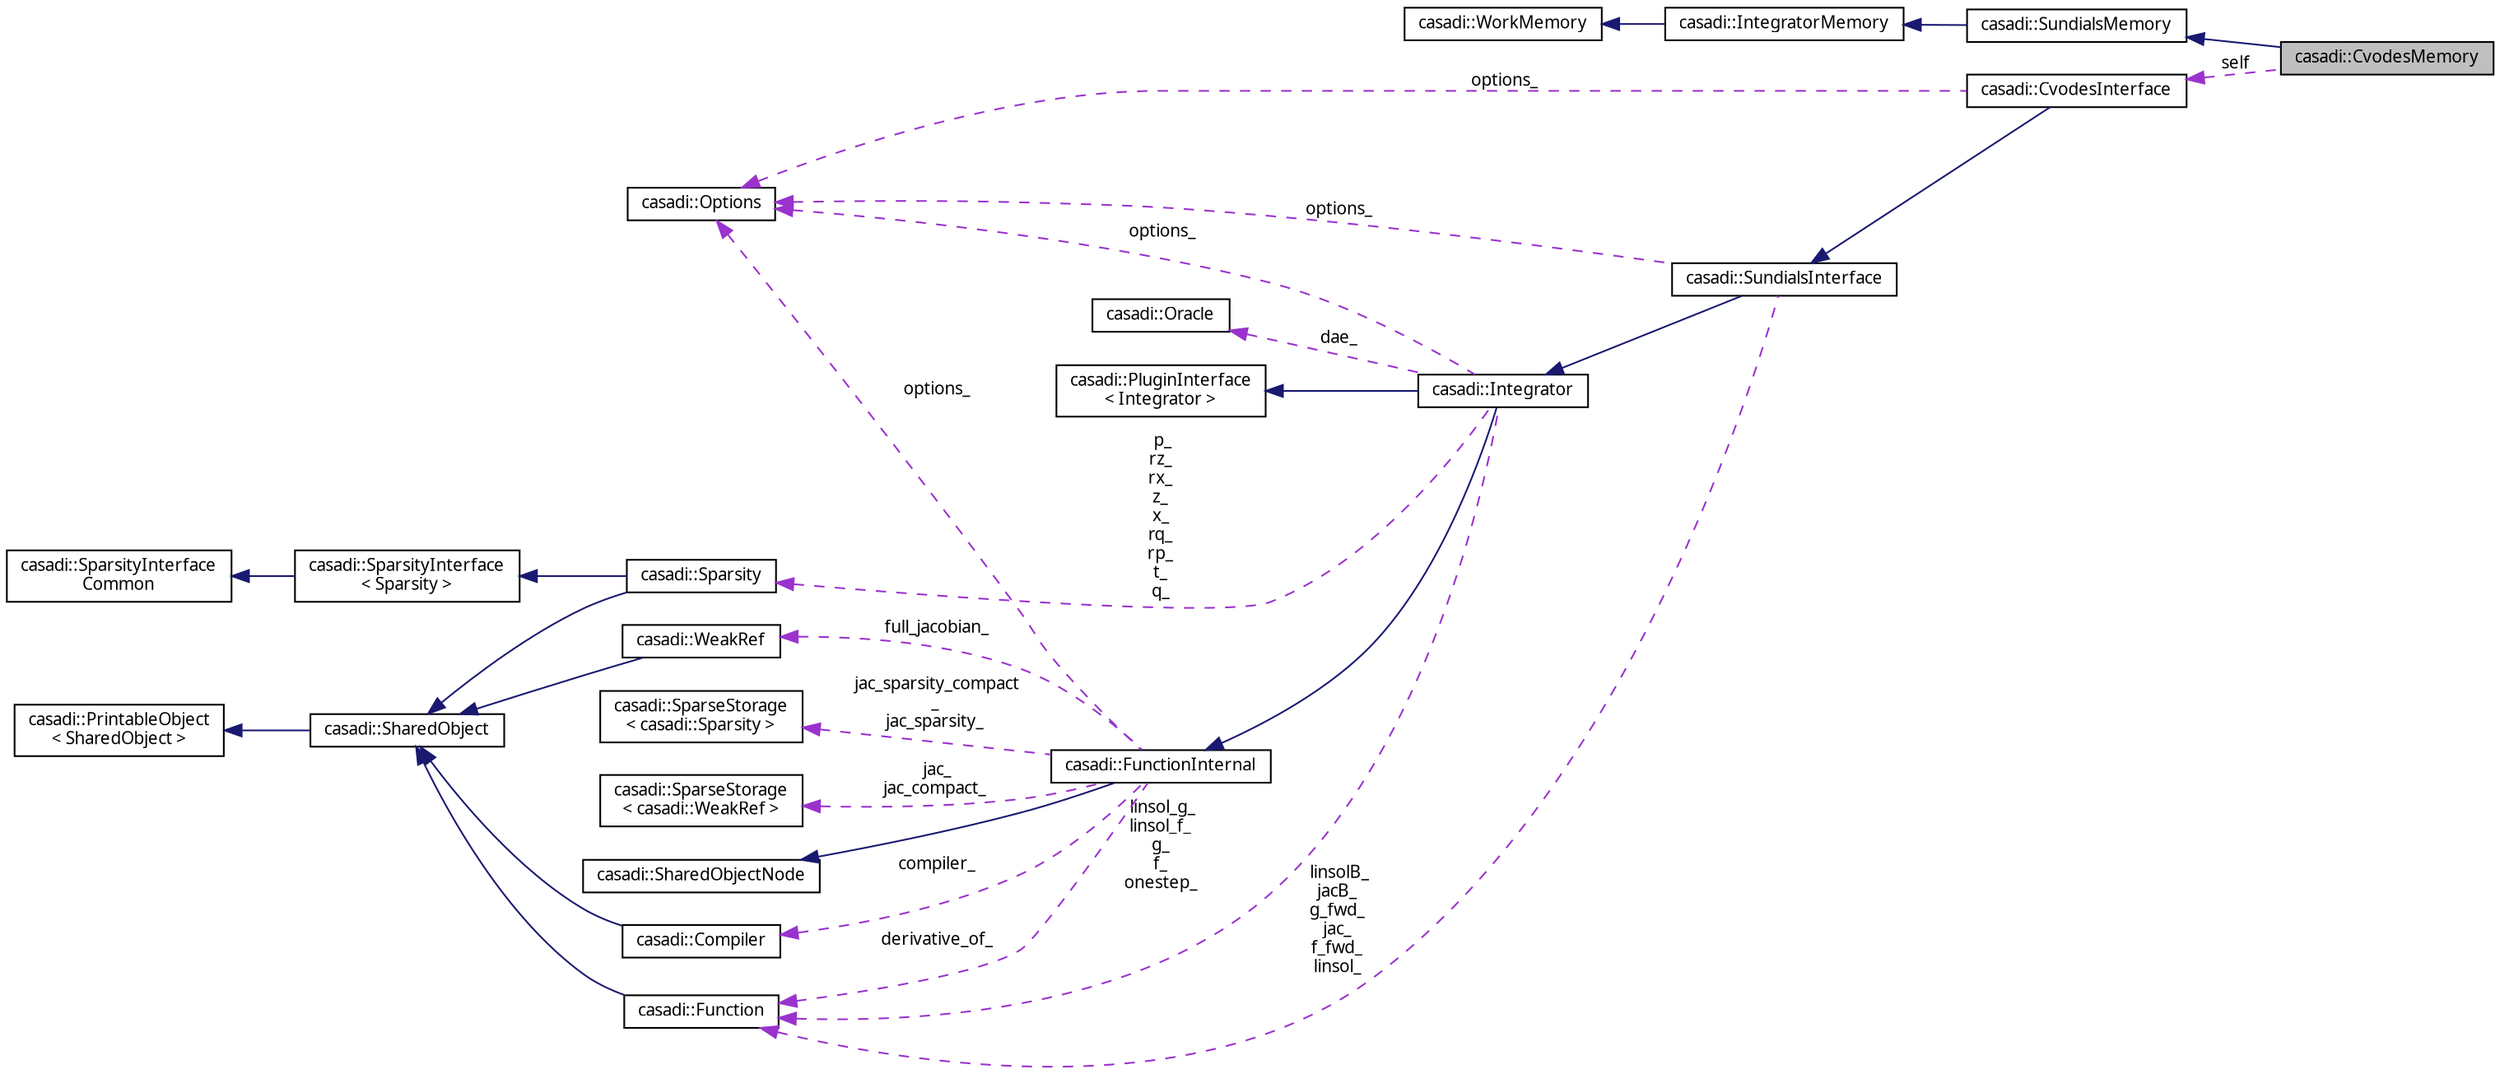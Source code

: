 digraph "casadi::CvodesMemory"
{
  edge [fontname="FreeSans.ttf",fontsize="10",labelfontname="FreeSans.ttf",labelfontsize="10"];
  node [fontname="FreeSans.ttf",fontsize="10",shape=record];
  rankdir="LR";
  Node1 [label="casadi::CvodesMemory",height=0.2,width=0.4,color="black", fillcolor="grey75", style="filled", fontcolor="black"];
  Node2 -> Node1 [dir="back",color="midnightblue",fontsize="10",style="solid",fontname="FreeSans.ttf"];
  Node2 [label="casadi::SundialsMemory",height=0.2,width=0.4,color="black", fillcolor="white", style="filled",URL="$d7/dc4/structcasadi_1_1SundialsMemory.html"];
  Node3 -> Node2 [dir="back",color="midnightblue",fontsize="10",style="solid",fontname="FreeSans.ttf"];
  Node3 [label="casadi::IntegratorMemory",height=0.2,width=0.4,color="black", fillcolor="white", style="filled",URL="$d8/d75/structcasadi_1_1IntegratorMemory.html",tooltip="Integrator memory. "];
  Node4 -> Node3 [dir="back",color="midnightblue",fontsize="10",style="solid",fontname="FreeSans.ttf"];
  Node4 [label="casadi::WorkMemory",height=0.2,width=0.4,color="black", fillcolor="white", style="filled",URL="$da/dbe/structcasadi_1_1WorkMemory.html",tooltip="Function memory with temporary work vectors. "];
  Node5 -> Node1 [dir="back",color="darkorchid3",fontsize="10",style="dashed",label=" self" ,fontname="FreeSans.ttf"];
  Node5 [label="casadi::CvodesInterface",height=0.2,width=0.4,color="black", fillcolor="white", style="filled",URL="$d2/d5f/classcasadi_1_1CvodesInterface.html",tooltip="&#39;cvodes&#39; plugin for Integrator "];
  Node6 -> Node5 [dir="back",color="midnightblue",fontsize="10",style="solid",fontname="FreeSans.ttf"];
  Node6 [label="casadi::SundialsInterface",height=0.2,width=0.4,color="black", fillcolor="white", style="filled",URL="$d6/d90/classcasadi_1_1SundialsInterface.html"];
  Node7 -> Node6 [dir="back",color="midnightblue",fontsize="10",style="solid",fontname="FreeSans.ttf"];
  Node7 [label="casadi::Integrator",height=0.2,width=0.4,color="black", fillcolor="white", style="filled",URL="$db/d3d/classcasadi_1_1Integrator.html",tooltip="Internal storage for integrator related data. "];
  Node8 -> Node7 [dir="back",color="midnightblue",fontsize="10",style="solid",fontname="FreeSans.ttf"];
  Node8 [label="casadi::FunctionInternal",height=0.2,width=0.4,color="black", fillcolor="white", style="filled",URL="$d2/dab/classcasadi_1_1FunctionInternal.html",tooltip="Internal class for Function. "];
  Node9 -> Node8 [dir="back",color="midnightblue",fontsize="10",style="solid",fontname="FreeSans.ttf"];
  Node9 [label="casadi::SharedObjectNode",height=0.2,width=0.4,color="black", fillcolor="white", style="filled",URL="$d9/dd3/classcasadi_1_1SharedObjectNode.html"];
  Node10 -> Node8 [dir="back",color="darkorchid3",fontsize="10",style="dashed",label=" full_jacobian_" ,fontname="FreeSans.ttf"];
  Node10 [label="casadi::WeakRef",height=0.2,width=0.4,color="black", fillcolor="white", style="filled",URL="$d8/de8/classcasadi_1_1WeakRef.html",tooltip="Weak reference type A weak reference to a SharedObject. "];
  Node11 -> Node10 [dir="back",color="midnightblue",fontsize="10",style="solid",fontname="FreeSans.ttf"];
  Node11 [label="casadi::SharedObject",height=0.2,width=0.4,color="black", fillcolor="white", style="filled",URL="$d5/d4a/classcasadi_1_1SharedObject.html",tooltip="SharedObject implements a reference counting framework similar for efficient and easily-maintained me..."];
  Node12 -> Node11 [dir="back",color="midnightblue",fontsize="10",style="solid",fontname="FreeSans.ttf"];
  Node12 [label="casadi::PrintableObject\l\< SharedObject \>",height=0.2,width=0.4,color="black", fillcolor="white", style="filled",URL="$d5/d18/classcasadi_1_1PrintableObject.html"];
  Node13 -> Node8 [dir="back",color="darkorchid3",fontsize="10",style="dashed",label=" derivative_of_" ,fontname="FreeSans.ttf"];
  Node13 [label="casadi::Function",height=0.2,width=0.4,color="black", fillcolor="white", style="filled",URL="$da/da4/classcasadi_1_1Function.html",tooltip="General function. "];
  Node11 -> Node13 [dir="back",color="midnightblue",fontsize="10",style="solid",fontname="FreeSans.ttf"];
  Node14 -> Node8 [dir="back",color="darkorchid3",fontsize="10",style="dashed",label=" jac_\njac_compact_" ,fontname="FreeSans.ttf"];
  Node14 [label="casadi::SparseStorage\l\< casadi::WeakRef \>",height=0.2,width=0.4,color="black", fillcolor="white", style="filled",URL="$dd/d13/classcasadi_1_1SparseStorage.html"];
  Node15 -> Node8 [dir="back",color="darkorchid3",fontsize="10",style="dashed",label=" options_" ,fontname="FreeSans.ttf"];
  Node15 [label="casadi::Options",height=0.2,width=0.4,color="black", fillcolor="white", style="filled",URL="$db/d35/structcasadi_1_1Options.html",tooltip="Options metadata for a class. "];
  Node16 -> Node8 [dir="back",color="darkorchid3",fontsize="10",style="dashed",label=" jac_sparsity_compact\l_\njac_sparsity_" ,fontname="FreeSans.ttf"];
  Node16 [label="casadi::SparseStorage\l\< casadi::Sparsity \>",height=0.2,width=0.4,color="black", fillcolor="white", style="filled",URL="$dd/d13/classcasadi_1_1SparseStorage.html"];
  Node17 -> Node8 [dir="back",color="darkorchid3",fontsize="10",style="dashed",label=" compiler_" ,fontname="FreeSans.ttf"];
  Node17 [label="casadi::Compiler",height=0.2,width=0.4,color="black", fillcolor="white", style="filled",URL="$d7/df2/classcasadi_1_1Compiler.html",tooltip="Compiler. "];
  Node11 -> Node17 [dir="back",color="midnightblue",fontsize="10",style="solid",fontname="FreeSans.ttf"];
  Node18 -> Node7 [dir="back",color="midnightblue",fontsize="10",style="solid",fontname="FreeSans.ttf"];
  Node18 [label="casadi::PluginInterface\l\< Integrator \>",height=0.2,width=0.4,color="black", fillcolor="white", style="filled",URL="$d4/d37/classcasadi_1_1PluginInterface.html"];
  Node13 -> Node7 [dir="back",color="darkorchid3",fontsize="10",style="dashed",label=" linsol_g_\nlinsol_f_\ng_\nf_\nonestep_" ,fontname="FreeSans.ttf"];
  Node15 -> Node7 [dir="back",color="darkorchid3",fontsize="10",style="dashed",label=" options_" ,fontname="FreeSans.ttf"];
  Node19 -> Node7 [dir="back",color="darkorchid3",fontsize="10",style="dashed",label=" p_\nrz_\nrx_\nz_\nx_\nrq_\nrp_\nt_\nq_" ,fontname="FreeSans.ttf"];
  Node19 [label="casadi::Sparsity",height=0.2,width=0.4,color="black", fillcolor="white", style="filled",URL="$d5/da8/classcasadi_1_1Sparsity.html",tooltip="General sparsity class. "];
  Node11 -> Node19 [dir="back",color="midnightblue",fontsize="10",style="solid",fontname="FreeSans.ttf"];
  Node20 -> Node19 [dir="back",color="midnightblue",fontsize="10",style="solid",fontname="FreeSans.ttf"];
  Node20 [label="casadi::SparsityInterface\l\< Sparsity \>",height=0.2,width=0.4,color="black", fillcolor="white", style="filled",URL="$dd/d6b/classcasadi_1_1SparsityInterface.html"];
  Node21 -> Node20 [dir="back",color="midnightblue",fontsize="10",style="solid",fontname="FreeSans.ttf"];
  Node21 [label="casadi::SparsityInterface\lCommon",height=0.2,width=0.4,color="black", fillcolor="white", style="filled",URL="$d2/d9a/structcasadi_1_1SparsityInterfaceCommon.html",tooltip="Empty Base This class is extended in SWIG. "];
  Node22 -> Node7 [dir="back",color="darkorchid3",fontsize="10",style="dashed",label=" dae_" ,fontname="FreeSans.ttf"];
  Node22 [label="casadi::Oracle",height=0.2,width=0.4,color="black", fillcolor="white", style="filled",URL="$d7/d28/classcasadi_1_1Oracle.html"];
  Node13 -> Node6 [dir="back",color="darkorchid3",fontsize="10",style="dashed",label=" linsolB_\njacB_\ng_fwd_\njac_\nf_fwd_\nlinsol_" ,fontname="FreeSans.ttf"];
  Node15 -> Node6 [dir="back",color="darkorchid3",fontsize="10",style="dashed",label=" options_" ,fontname="FreeSans.ttf"];
  Node15 -> Node5 [dir="back",color="darkorchid3",fontsize="10",style="dashed",label=" options_" ,fontname="FreeSans.ttf"];
}
